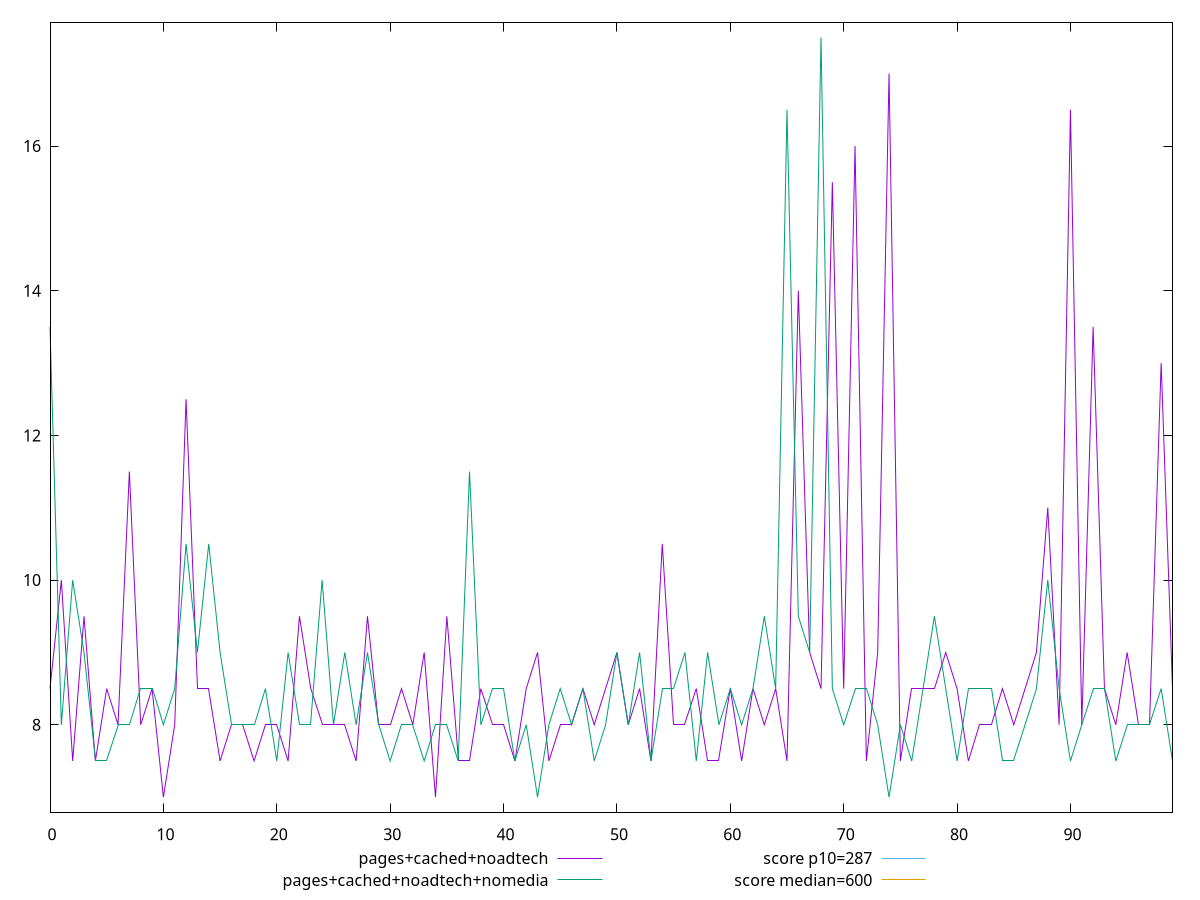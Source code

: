 reset

$pagesCachedNoadtech <<EOF
0 8.5
1 10
2 7.5
3 9.5
4 7.5
5 8.5
6 8
7 11.5
8 8
9 8.5
10 7
11 8
12 12.5
13 8.5
14 8.5
15 7.5
16 8
17 8
18 7.5
19 8
20 8
21 7.5
22 9.5
23 8.5
24 8
25 8
26 8
27 7.5
28 9.5
29 8
30 8
31 8.5
32 8
33 9
34 7
35 9.5
36 7.5
37 7.5
38 8.5
39 8
40 8
41 7.5
42 8.5
43 9
44 7.5
45 8
46 8
47 8.5
48 8
49 8.5
50 9
51 8
52 8.5
53 7.5
54 10.5
55 8
56 8
57 8.5
58 7.5
59 7.5
60 8.5
61 7.5
62 8.5
63 8
64 8.5
65 7.5
66 14
67 9
68 8.5
69 15.5
70 8.5
71 16
72 7.5
73 9
74 17
75 7.5
76 8.5
77 8.5
78 8.5
79 9
80 8.5
81 7.5
82 8
83 8
84 8.5
85 8
86 8.5
87 9
88 11
89 8
90 16.5
91 8
92 13.5
93 8.5
94 8
95 9
96 8
97 8
98 13
99 8.5
EOF

$pagesCachedNoadtechNomedia <<EOF
0 13.5
1 8
2 10
3 9
4 7.5
5 7.5
6 8
7 8
8 8.5
9 8.5
10 8
11 8.5
12 10.5
13 9
14 10.5
15 9
16 8
17 8
18 8
19 8.5
20 7.5
21 9
22 8
23 8
24 10
25 8
26 9
27 8
28 9
29 8
30 7.5
31 8
32 8
33 7.5
34 8
35 8
36 7.5
37 11.5
38 8
39 8.5
40 8.5
41 7.5
42 8
43 7
44 8
45 8.5
46 8
47 8.5
48 7.5
49 8
50 9
51 8
52 9
53 7.5
54 8.5
55 8.5
56 9
57 7.5
58 9
59 8
60 8.5
61 8
62 8.5
63 9.5
64 8.5
65 16.5
66 9.5
67 9
68 17.5
69 8.5
70 8
71 8.5
72 8.5
73 8
74 7
75 8
76 7.5
77 8.5
78 9.5
79 8.5
80 7.5
81 8.5
82 8.5
83 8.5
84 7.5
85 7.5
86 8
87 8.5
88 10
89 8.5
90 7.5
91 8
92 8.5
93 8.5
94 7.5
95 8
96 8
97 8
98 8.5
99 7.5
EOF

set key outside below
set xrange [0:99]
set yrange [6.79:17.71]
set trange [6.79:17.71]
set terminal svg size 640, 520 enhanced background rgb 'white'
set output "report_00018_2021-02-10T15-25-16.877Z/total-blocking-time/comparison/line/2_vs_3.svg"

plot $pagesCachedNoadtech title "pages+cached+noadtech" with line, \
     $pagesCachedNoadtechNomedia title "pages+cached+noadtech+nomedia" with line, \
     287 title "score p10=287", \
     600 title "score median=600"

reset

